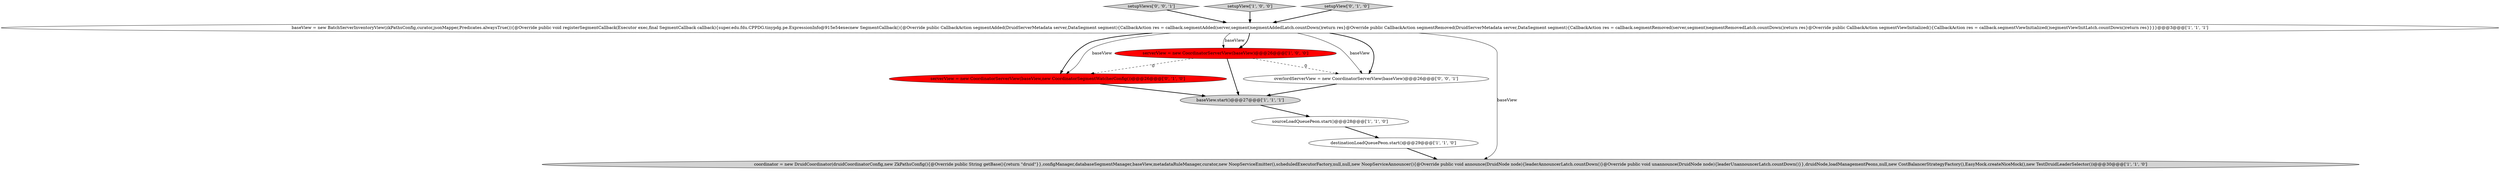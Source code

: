 digraph {
6 [style = filled, label = "baseView = new BatchServerInventoryView(zkPathsConfig,curator,jsonMapper,Predicates.alwaysTrue()){@Override public void registerSegmentCallback(Executor exec,final SegmentCallback callback){super.edu.fdu.CPPDG.tinypdg.pe.ExpressionInfo@915e54execnew SegmentCallback(){@Override public CallbackAction segmentAdded(DruidServerMetadata server,DataSegment segment){CallbackAction res = callback.segmentAdded(server,segment)segmentAddedLatch.countDown()return res}@Override public CallbackAction segmentRemoved(DruidServerMetadata server,DataSegment segment){CallbackAction res = callback.segmentRemoved(server,segment)segmentRemovedLatch.countDown()return res}@Override public CallbackAction segmentViewInitialized(){CallbackAction res = callback.segmentViewInitialized()segmentViewInitLatch.countDown()return res}}}}@@@3@@@['1', '1', '1']", fillcolor = white, shape = ellipse image = "AAA0AAABBB1BBB"];
9 [style = filled, label = "overlordServerView = new CoordinatorServerView(baseView)@@@26@@@['0', '0', '1']", fillcolor = white, shape = ellipse image = "AAA0AAABBB3BBB"];
10 [style = filled, label = "setupViews['0', '0', '1']", fillcolor = lightgray, shape = diamond image = "AAA0AAABBB3BBB"];
7 [style = filled, label = "serverView = new CoordinatorServerView(baseView,new CoordinatorSegmentWatcherConfig())@@@26@@@['0', '1', '0']", fillcolor = red, shape = ellipse image = "AAA1AAABBB2BBB"];
1 [style = filled, label = "setupView['1', '0', '0']", fillcolor = lightgray, shape = diamond image = "AAA0AAABBB1BBB"];
0 [style = filled, label = "serverView = new CoordinatorServerView(baseView)@@@26@@@['1', '0', '0']", fillcolor = red, shape = ellipse image = "AAA1AAABBB1BBB"];
3 [style = filled, label = "baseView.start()@@@27@@@['1', '1', '1']", fillcolor = lightgray, shape = ellipse image = "AAA0AAABBB1BBB"];
5 [style = filled, label = "coordinator = new DruidCoordinator(druidCoordinatorConfig,new ZkPathsConfig(){@Override public String getBase(){return \"druid\"}},configManager,databaseSegmentManager,baseView,metadataRuleManager,curator,new NoopServiceEmitter(),scheduledExecutorFactory,null,null,new NoopServiceAnnouncer(){@Override public void announce(DruidNode node){leaderAnnouncerLatch.countDown()}@Override public void unannounce(DruidNode node){leaderUnannouncerLatch.countDown()}},druidNode,loadManagementPeons,null,new CostBalancerStrategyFactory(),EasyMock.createNiceMock(),new TestDruidLeaderSelector())@@@30@@@['1', '1', '0']", fillcolor = lightgray, shape = ellipse image = "AAA0AAABBB1BBB"];
4 [style = filled, label = "destinationLoadQueuePeon.start()@@@29@@@['1', '1', '0']", fillcolor = white, shape = ellipse image = "AAA0AAABBB1BBB"];
2 [style = filled, label = "sourceLoadQueuePeon.start()@@@28@@@['1', '1', '0']", fillcolor = white, shape = ellipse image = "AAA0AAABBB1BBB"];
8 [style = filled, label = "setupView['0', '1', '0']", fillcolor = lightgray, shape = diamond image = "AAA0AAABBB2BBB"];
0->3 [style = bold, label=""];
9->3 [style = bold, label=""];
6->9 [style = solid, label="baseView"];
8->6 [style = bold, label=""];
6->0 [style = bold, label=""];
6->7 [style = solid, label="baseView"];
1->6 [style = bold, label=""];
0->9 [style = dashed, label="0"];
6->9 [style = bold, label=""];
3->2 [style = bold, label=""];
6->7 [style = bold, label=""];
0->7 [style = dashed, label="0"];
2->4 [style = bold, label=""];
4->5 [style = bold, label=""];
10->6 [style = bold, label=""];
6->0 [style = solid, label="baseView"];
7->3 [style = bold, label=""];
6->5 [style = solid, label="baseView"];
}
